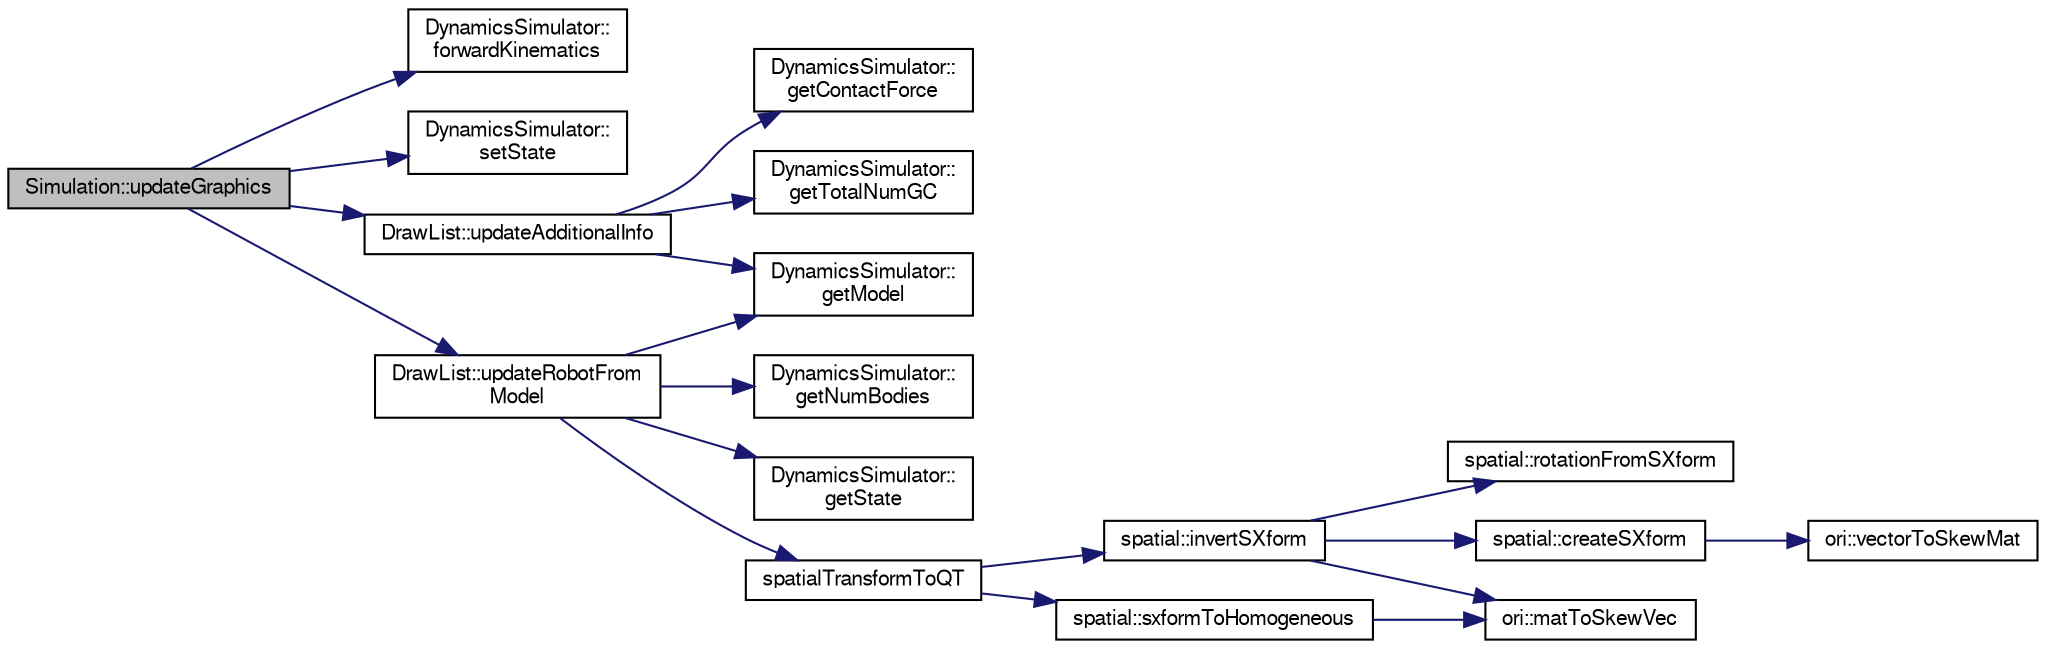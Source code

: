 digraph "Simulation::updateGraphics"
{
  edge [fontname="FreeSans",fontsize="10",labelfontname="FreeSans",labelfontsize="10"];
  node [fontname="FreeSans",fontsize="10",shape=record];
  rankdir="LR";
  Node1 [label="Simulation::updateGraphics",height=0.2,width=0.4,color="black", fillcolor="grey75", style="filled", fontcolor="black"];
  Node1 -> Node2 [color="midnightblue",fontsize="10",style="solid",fontname="FreeSans"];
  Node2 [label="DynamicsSimulator::\lforwardKinematics",height=0.2,width=0.4,color="black", fillcolor="white", style="filled",URL="$d7/d9c/class_dynamics_simulator.html#a3c057386e8d437e8c5dbcae02acf935c",tooltip="Do forward kinematics for feet. "];
  Node1 -> Node3 [color="midnightblue",fontsize="10",style="solid",fontname="FreeSans"];
  Node3 [label="DynamicsSimulator::\lsetState",height=0.2,width=0.4,color="black", fillcolor="white", style="filled",URL="$d7/d9c/class_dynamics_simulator.html#a1b185d90d2b15840ca57f8e2adcf84fb"];
  Node1 -> Node4 [color="midnightblue",fontsize="10",style="solid",fontname="FreeSans"];
  Node4 [label="DrawList::updateAdditionalInfo",height=0.2,width=0.4,color="black", fillcolor="white", style="filled",URL="$d1/d03/class_draw_list.html#a551da4edf5a5774dcc79bf6e0edf2b2c"];
  Node4 -> Node5 [color="midnightblue",fontsize="10",style="solid",fontname="FreeSans"];
  Node5 [label="DynamicsSimulator::\lgetContactForce",height=0.2,width=0.4,color="black", fillcolor="white", style="filled",URL="$d7/d9c/class_dynamics_simulator.html#a9afb9649511f0eb19f953bf470d80252"];
  Node4 -> Node6 [color="midnightblue",fontsize="10",style="solid",fontname="FreeSans"];
  Node6 [label="DynamicsSimulator::\lgetModel",height=0.2,width=0.4,color="black", fillcolor="white", style="filled",URL="$d7/d9c/class_dynamics_simulator.html#a560cb59e43a731fd2a8bb4f54b4086bd"];
  Node4 -> Node7 [color="midnightblue",fontsize="10",style="solid",fontname="FreeSans"];
  Node7 [label="DynamicsSimulator::\lgetTotalNumGC",height=0.2,width=0.4,color="black", fillcolor="white", style="filled",URL="$d7/d9c/class_dynamics_simulator.html#a2b183b6e004182044db7e31eb807e6f4"];
  Node1 -> Node8 [color="midnightblue",fontsize="10",style="solid",fontname="FreeSans"];
  Node8 [label="DrawList::updateRobotFrom\lModel",height=0.2,width=0.4,color="black", fillcolor="white", style="filled",URL="$d1/d03/class_draw_list.html#afab0fbc56961ba8e101a2b28188efd98"];
  Node8 -> Node6 [color="midnightblue",fontsize="10",style="solid",fontname="FreeSans"];
  Node8 -> Node9 [color="midnightblue",fontsize="10",style="solid",fontname="FreeSans"];
  Node9 [label="DynamicsSimulator::\lgetNumBodies",height=0.2,width=0.4,color="black", fillcolor="white", style="filled",URL="$d7/d9c/class_dynamics_simulator.html#ada9c734b42dee7273707d5b0f2f8ddd7"];
  Node8 -> Node10 [color="midnightblue",fontsize="10",style="solid",fontname="FreeSans"];
  Node10 [label="DynamicsSimulator::\lgetState",height=0.2,width=0.4,color="black", fillcolor="white", style="filled",URL="$d7/d9c/class_dynamics_simulator.html#a72892f39ed60e2f50df53ea49ffb6433"];
  Node8 -> Node11 [color="midnightblue",fontsize="10",style="solid",fontname="FreeSans"];
  Node11 [label="spatialTransformToQT",height=0.2,width=0.4,color="black", fillcolor="white", style="filled",URL="$d6/dff/sim__utilities_8h.html#a0f56070ba183dd4f6f435a4619134429"];
  Node11 -> Node12 [color="midnightblue",fontsize="10",style="solid",fontname="FreeSans"];
  Node12 [label="spatial::invertSXform",height=0.2,width=0.4,color="black", fillcolor="white", style="filled",URL="$de/d1a/namespacespatial.html#af37757ee8ad4510df5478202a62c9502"];
  Node12 -> Node13 [color="midnightblue",fontsize="10",style="solid",fontname="FreeSans"];
  Node13 [label="spatial::rotationFromSXform",height=0.2,width=0.4,color="black", fillcolor="white", style="filled",URL="$de/d1a/namespacespatial.html#abdc3cd991206414d80d9f89be27e3633"];
  Node12 -> Node14 [color="midnightblue",fontsize="10",style="solid",fontname="FreeSans"];
  Node14 [label="ori::matToSkewVec",height=0.2,width=0.4,color="black", fillcolor="white", style="filled",URL="$da/d9b/namespaceori.html#a0d9277fde185aecf3eae4a6d6450d25f"];
  Node12 -> Node15 [color="midnightblue",fontsize="10",style="solid",fontname="FreeSans"];
  Node15 [label="spatial::createSXform",height=0.2,width=0.4,color="black", fillcolor="white", style="filled",URL="$de/d1a/namespacespatial.html#ae4a2145f3028087511b4f17c0152ec83"];
  Node15 -> Node16 [color="midnightblue",fontsize="10",style="solid",fontname="FreeSans"];
  Node16 [label="ori::vectorToSkewMat",height=0.2,width=0.4,color="black", fillcolor="white", style="filled",URL="$da/d9b/namespaceori.html#a153f2a76610f0c5524da3f8bf8fa4dfa"];
  Node11 -> Node17 [color="midnightblue",fontsize="10",style="solid",fontname="FreeSans"];
  Node17 [label="spatial::sxformToHomogeneous",height=0.2,width=0.4,color="black", fillcolor="white", style="filled",URL="$de/d1a/namespacespatial.html#a30b33586f68f1f6b31718848914a90ca"];
  Node17 -> Node14 [color="midnightblue",fontsize="10",style="solid",fontname="FreeSans"];
}
